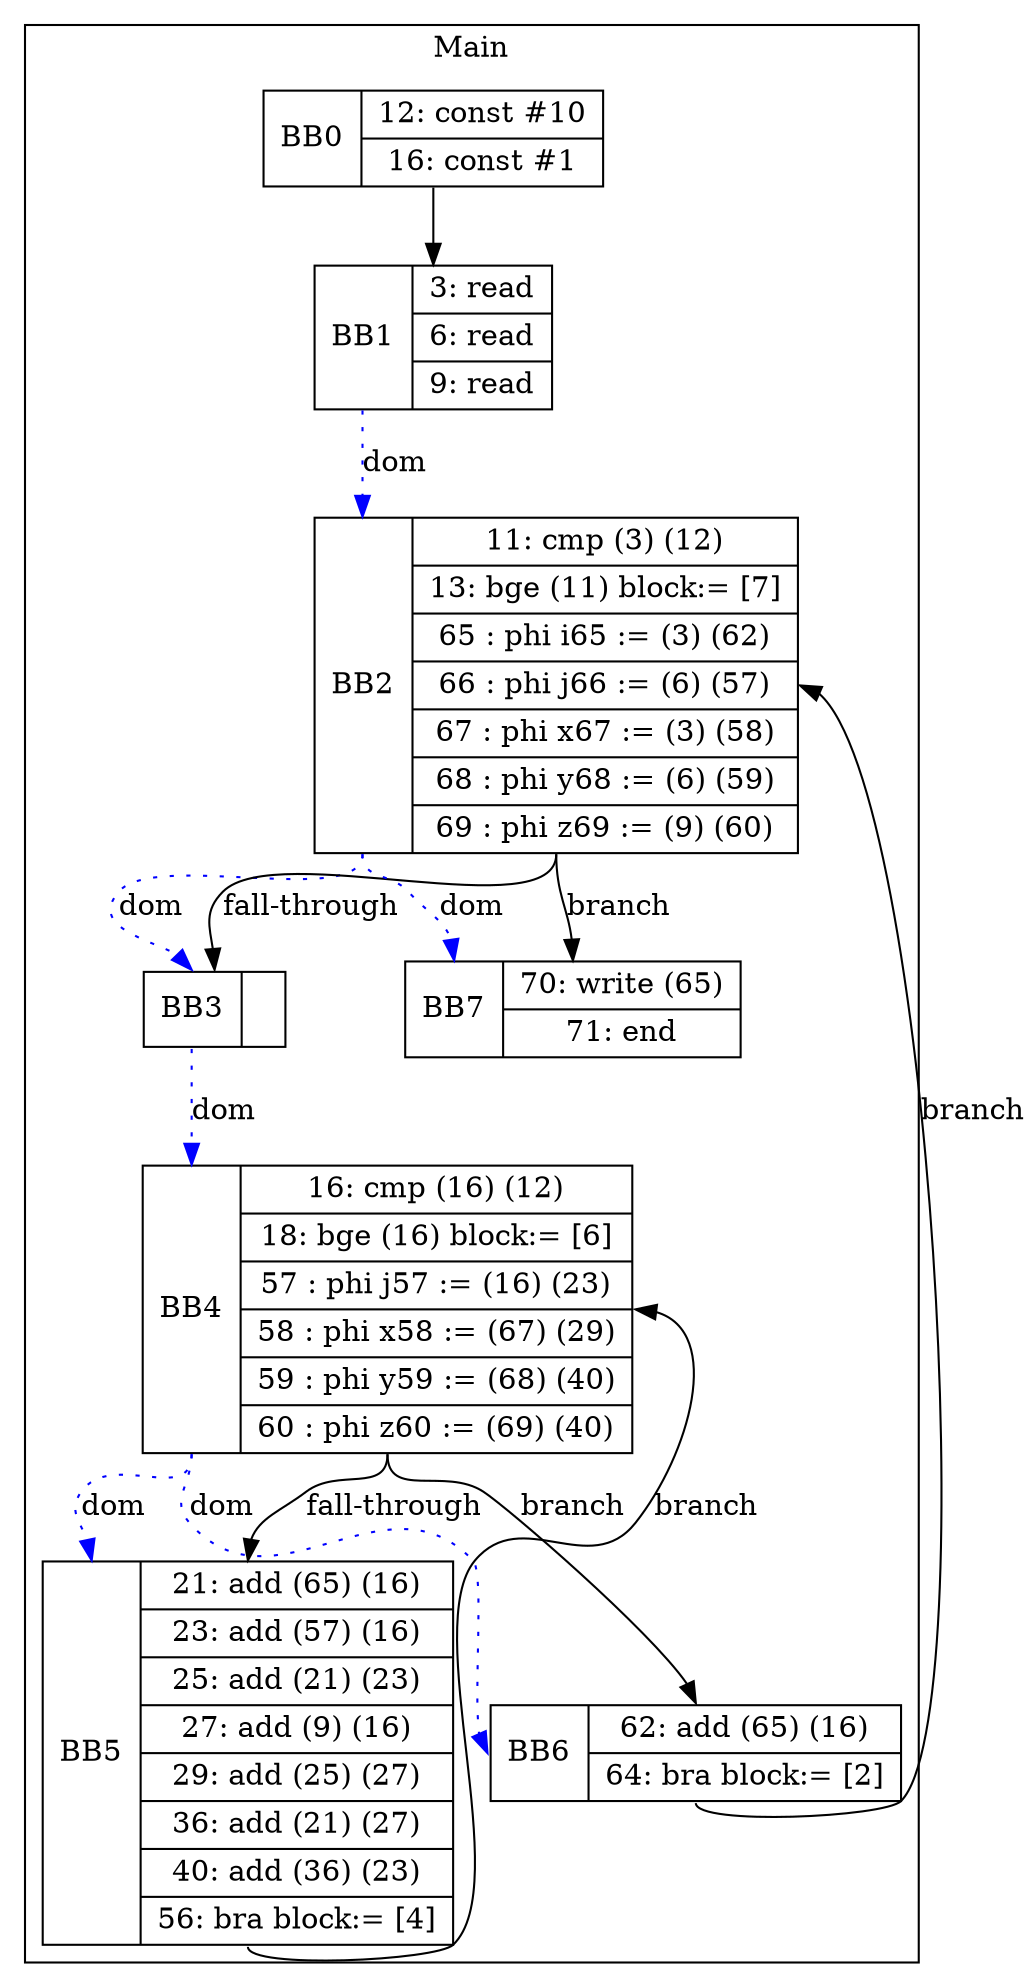 digraph G {
node [shape=record];
subgraph cluster_main{
label = "Main";
BB0 [shape=record, label="<b>BB0|{12: const #10|16: const #1}"];
BB1 [shape=record, label="<b>BB1|{3: read|6: read|9: read}"];
BB2 [shape=record, label="<b>BB2|{11: cmp (3) (12)|13: bge (11) block:= [7]|65 : phi i65 := (3) (62)|66 : phi j66 := (6) (57)|67 : phi x67 := (3) (58)|68 : phi y68 := (6) (59)|69 : phi z69 := (9) (60)}"];
BB3 [shape=record, label="<b>BB3|}"];
BB4 [shape=record, label="<b>BB4|{16: cmp (16) (12)|18: bge (16) block:= [6]|57 : phi j57 := (16) (23)|58 : phi x58 := (67) (29)|59 : phi y59 := (68) (40)|60 : phi z60 := (69) (40)}"];
BB5 [shape=record, label="<b>BB5|{21: add (65) (16)|23: add (57) (16)|25: add (21) (23)|27: add (9) (16)|29: add (25) (27)|36: add (21) (27)|40: add (36) (23)|56: bra block:= [4]}"];
BB6 [shape=record, label="<b>BB6|{62: add (65) (16)|64: bra block:= [2]}"];
BB7 [shape=record, label="<b>BB7|{70: write (65)|71: end}"];
}
BB0:s -> BB1:n ;
BB1:b -> BB2:b [color=blue, style=dotted, label="dom"];
BB3:b -> BB4:b [color=blue, style=dotted, label="dom"];
BB2:b -> BB7:b [color=blue, style=dotted, label="dom"];
BB4:b -> BB6:b [color=blue, style=dotted, label="dom"];
BB2:b -> BB3:b [color=blue, style=dotted, label="dom"];
BB4:b -> BB5:b [color=blue, style=dotted, label="dom"];
BB4:s -> BB6:n [label="branch"];
BB2:s -> BB7:n [label="branch"];
BB6:s -> BB2:e [label="branch"];
BB5:s -> BB4:e [label="branch"];
BB2:s -> BB3:n [label="fall-through"];
BB4:s -> BB5:n [label="fall-through"];
}
